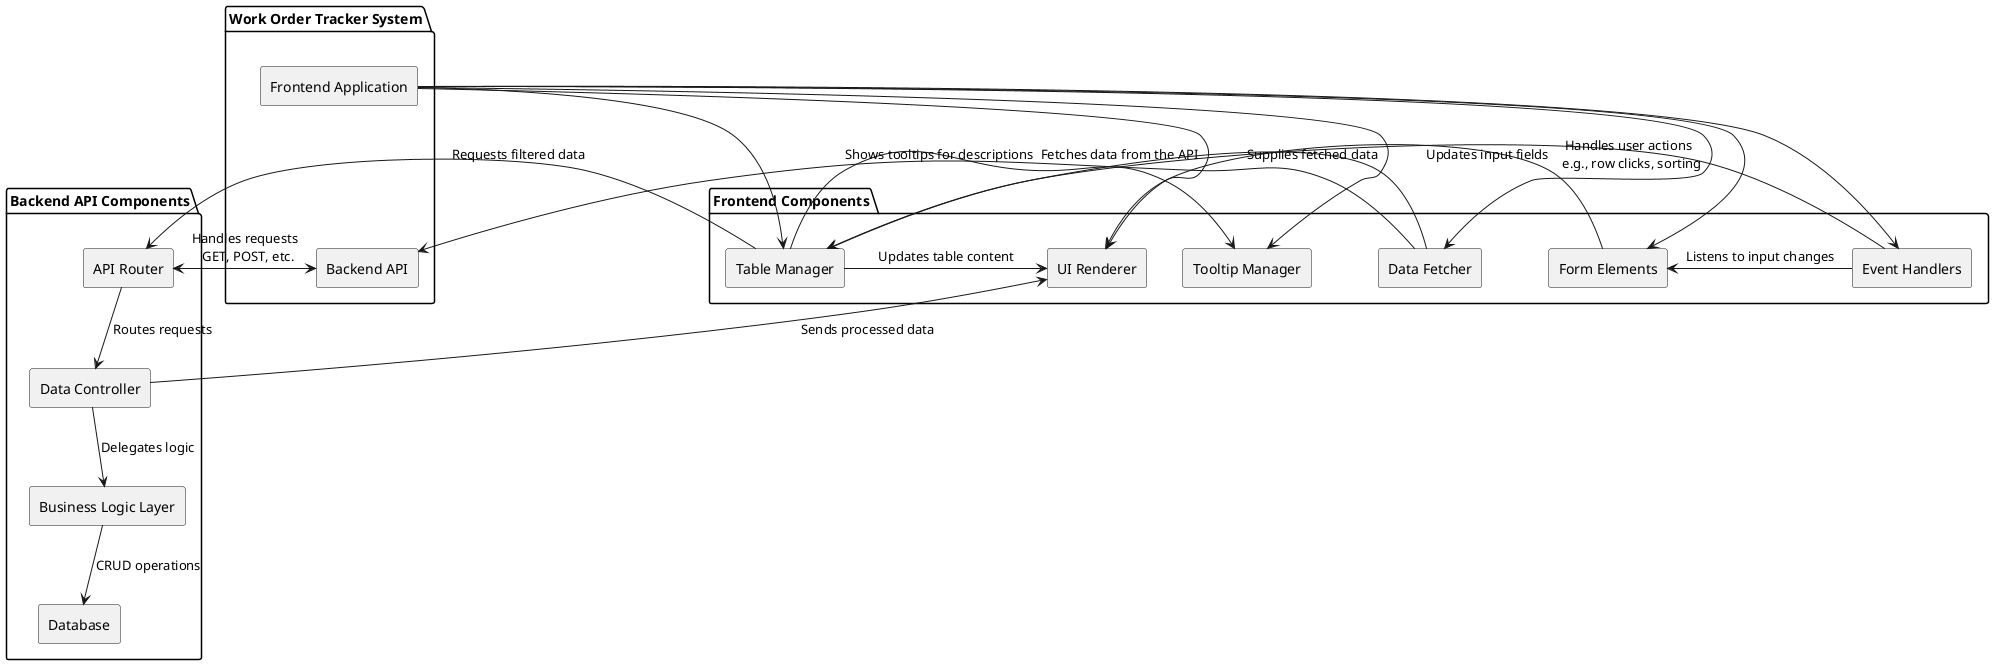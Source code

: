 @startuml diagram
!define RECTANGLE_COMPONENT rectangle

' Top-level system
package "Work Order Tracker System" {
    RECTANGLE_COMPONENT "Frontend Application" as frontend
    RECTANGLE_COMPONENT  "Backend API"   as backend

    frontend -[hidden]-> backend
}

' Frontend components
package "Frontend Components" {
    RECTANGLE_COMPONENT  "UI Renderer"   as ui_renderer
    RECTANGLE_COMPONENT  "Event Handlers"   as event_handlers
    RECTANGLE_COMPONENT  "Table Manager"   as table_manager
    RECTANGLE_COMPONENT  "Tooltip Manager"   as tooltip_manager
    RECTANGLE_COMPONENT  "Form Elements"   as form_elements
    RECTANGLE_COMPONENT  "Data Fetcher"   as data_fetcher

    frontend --> ui_renderer
    frontend --> event_handlers
    frontend --> table_manager
    frontend --> tooltip_manager
    frontend --> form_elements
    frontend --> data_fetcher

    ' Interaction flows
    event_handlers -> table_manager : Handles user actions\n  e.g., row clicks, sorting  
    table_manager -> ui_renderer : Updates table content
    table_manager -> tooltip_manager : Shows tooltips for descriptions
    data_fetcher --> backend : Fetches data from the API
    data_fetcher -> table_manager : Supplies fetched data
    form_elements -> ui_renderer : Updates input fields
    event_handlers -> form_elements : Listens to input changes
}

' Backend components
package "Backend API Components" {
    RECTANGLE_COMPONENT  "API Router"   as api_router
    RECTANGLE_COMPONENT  "Data Controller"   as data_controller
    RECTANGLE_COMPONENT  "Business Logic Layer"   as business_logic
    RECTANGLE_COMPONENT  "Database"   as database

    backend --> api_router
    api_router --> data_controller : Routes requests
    data_controller --> business_logic : Delegates logic
    business_logic --> database : CRUD operations
}

' Detailed flows
api_router -> backend : Handles requests\n  GET, POST, etc.  
data_controller -> ui_renderer : Sends processed data
table_manager -> api_router : Requests filtered data
